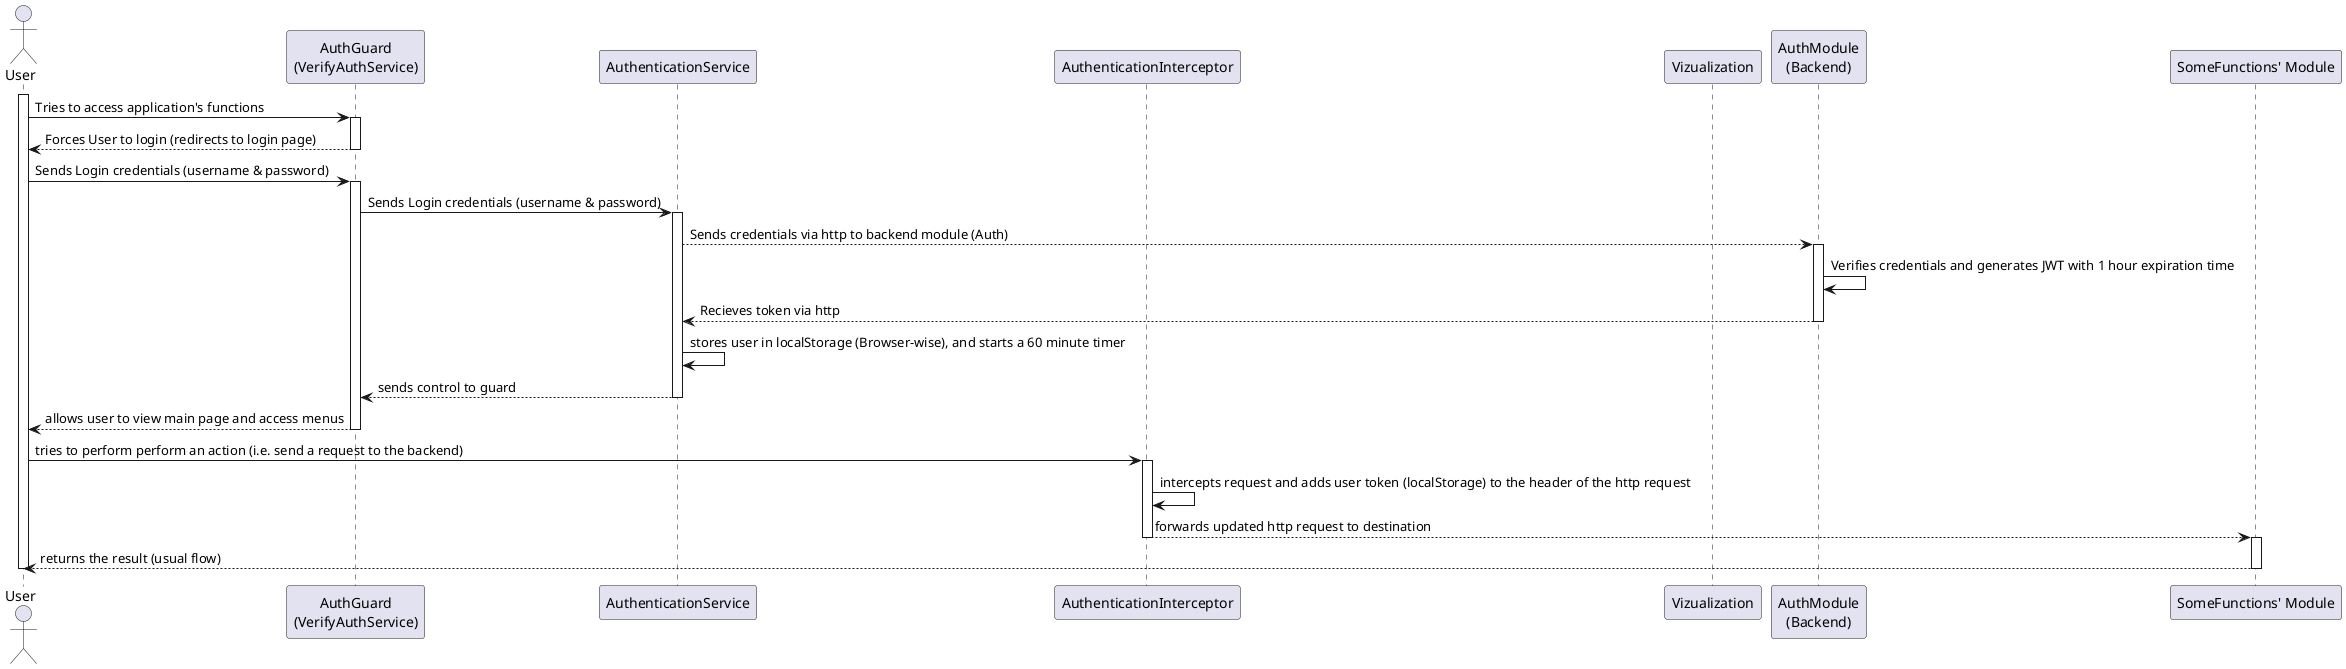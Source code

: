 @startuml
'https://plantuml.com/sequence-diagram

actor "User" as user
participant "AuthGuard\n(VerifyAuthService)" as AG
participant "AuthenticationService" as ASS
participant "AuthenticationInterceptor" as AI
participant "Vizualization" as V
participant "AuthModule\n(Backend)" as BE
participant "SomeFunctions' Module" as X

activate user
user -> AG : Tries to access application's functions
activate AG
AG --> user : Forces User to login (redirects to login page)
deactivate AG
user -> AG : Sends Login credentials (username & password)
activate AG
AG -> ASS : Sends Login credentials (username & password)
activate ASS
ASS --> BE : Sends credentials via http to backend module (Auth)
activate BE 
BE -> BE : Verifies credentials and generates JWT with 1 hour expiration time
BE --> ASS : Recieves token via http
deactivate BE
ASS -> ASS : stores user in localStorage (Browser-wise), and starts a 60 minute timer
ASS --> AG : sends control to guard
deactivate ASS
AG --> user : allows user to view main page and access menus
deactivate AG
user -> AI : tries to perform perform an action (i.e. send a request to the backend)
activate AI
AI -> AI : intercepts request and adds user token (localStorage) to the header of the http request
AI --> X : forwards updated http request to destination
deactivate AI
activate X
X --> user : returns the result (usual flow)
deactivate X
deactivate user
@enduml